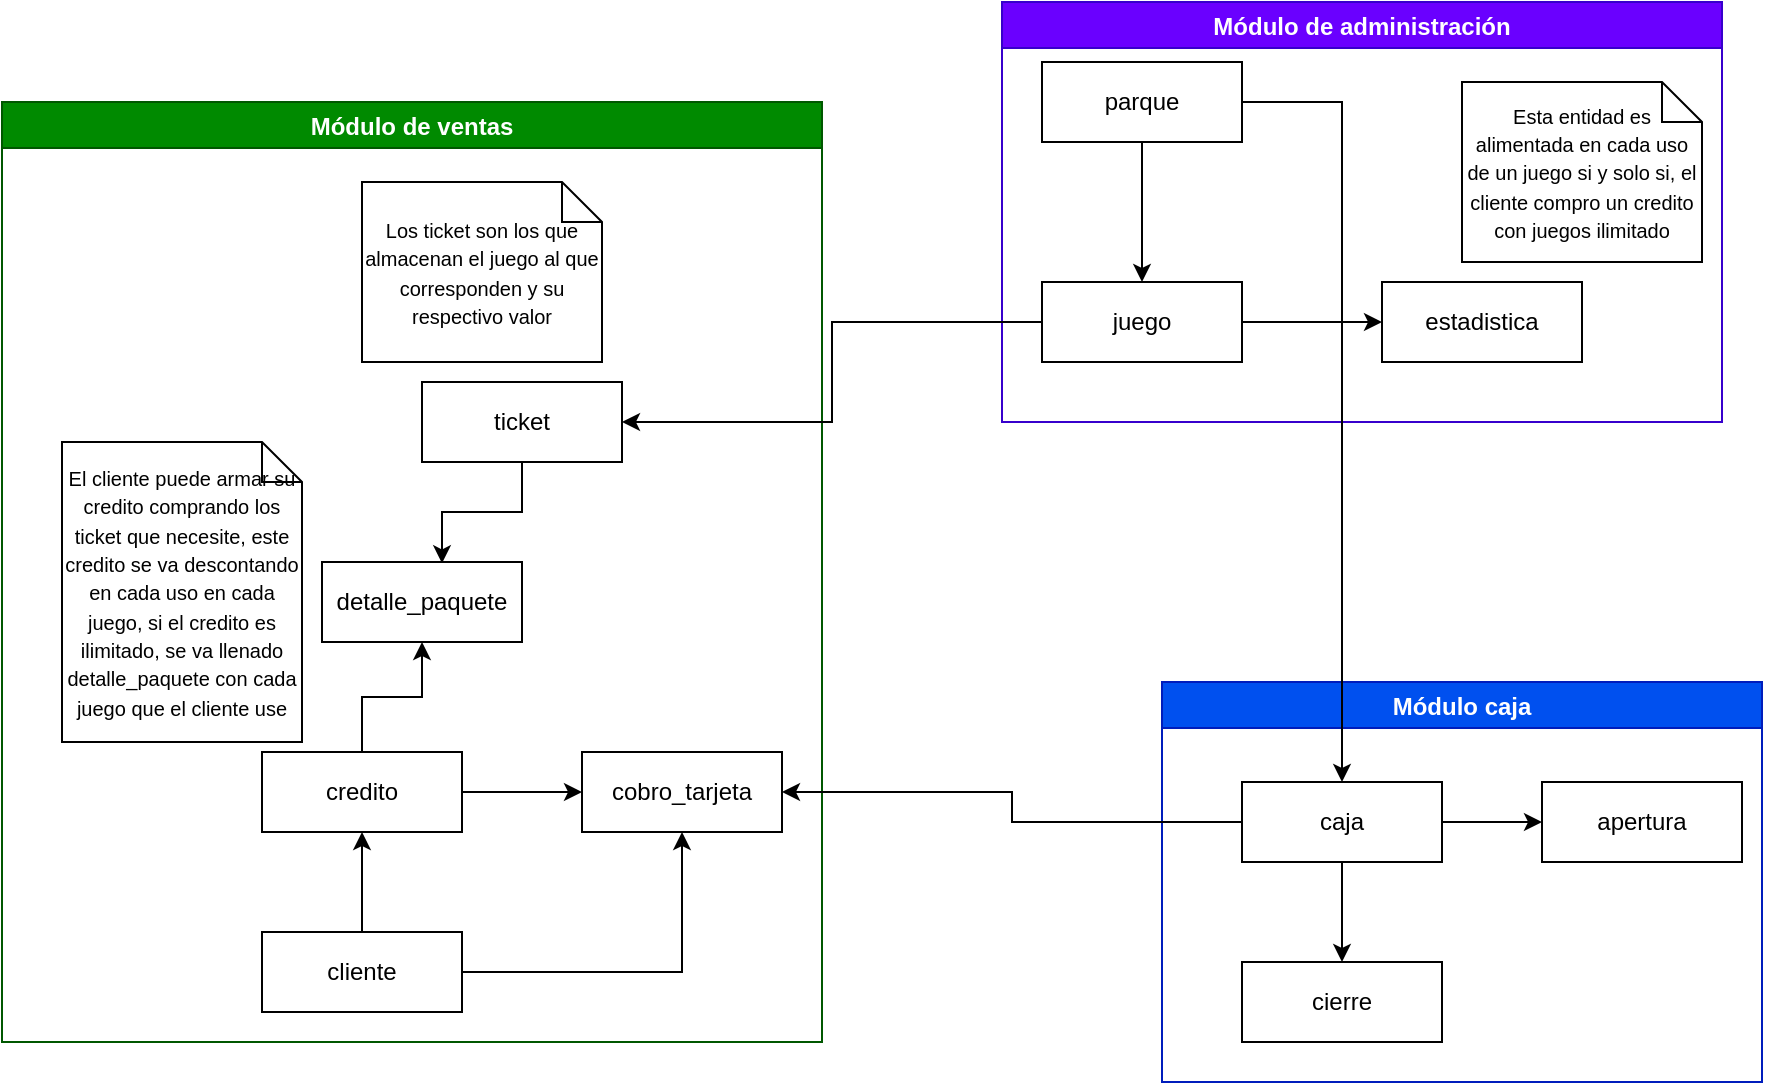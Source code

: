 <mxfile version="14.6.13" type="device"><diagram id="hDM5s5VB6b4KZ9M9UwqM" name="Página-1"><mxGraphModel dx="981" dy="538" grid="1" gridSize="10" guides="1" tooltips="1" connect="1" arrows="1" fold="1" page="1" pageScale="1" pageWidth="1100" pageHeight="850" math="0" shadow="0"><root><mxCell id="0"/><mxCell id="1" parent="0"/><mxCell id="n8Sd1J-hEDb_v5RWxnbS-32" value="Módulo de ventas" style="swimlane;fillColor=#008a00;strokeColor=#005700;fontColor=#ffffff;swimlaneFillColor=#ffffff;" parent="1" vertex="1"><mxGeometry x="100" y="220" width="410" height="470" as="geometry"><mxRectangle x="50" y="220" width="130" height="23" as="alternateBounds"/></mxGeometry></mxCell><mxCell id="n8Sd1J-hEDb_v5RWxnbS-33" value="Módulo de administración" style="swimlane;fillColor=#6a00ff;strokeColor=#3700CC;fontColor=#ffffff;swimlaneFillColor=#ffffff;" parent="1" vertex="1"><mxGeometry x="600" y="170" width="360" height="210" as="geometry"><mxRectangle x="50" y="220" width="130" height="23" as="alternateBounds"/></mxGeometry></mxCell><mxCell id="n8Sd1J-hEDb_v5RWxnbS-34" value="Módulo caja" style="swimlane;fillColor=#0050ef;strokeColor=#001DBC;fontColor=#ffffff;swimlaneFillColor=#ffffff;" parent="1" vertex="1"><mxGeometry x="680" y="510" width="300" height="200" as="geometry"><mxRectangle x="50" y="220" width="130" height="23" as="alternateBounds"/></mxGeometry></mxCell><mxCell id="n8Sd1J-hEDb_v5RWxnbS-35" style="edgeStyle=orthogonalEdgeStyle;rounded=0;orthogonalLoop=1;jettySize=auto;html=1;entryX=0.6;entryY=0.016;entryDx=0;entryDy=0;entryPerimeter=0;" parent="1" source="n8Sd1J-hEDb_v5RWxnbS-36" target="n8Sd1J-hEDb_v5RWxnbS-59" edge="1"><mxGeometry relative="1" as="geometry"/></mxCell><mxCell id="n8Sd1J-hEDb_v5RWxnbS-36" value="ticket" style="whiteSpace=wrap;html=1;align=center;" parent="1" vertex="1"><mxGeometry x="310" y="360" width="100" height="40" as="geometry"/></mxCell><mxCell id="n8Sd1J-hEDb_v5RWxnbS-37" style="edgeStyle=orthogonalEdgeStyle;rounded=0;orthogonalLoop=1;jettySize=auto;html=1;entryX=1;entryY=0.5;entryDx=0;entryDy=0;" parent="1" source="n8Sd1J-hEDb_v5RWxnbS-39" target="n8Sd1J-hEDb_v5RWxnbS-36" edge="1"><mxGeometry relative="1" as="geometry"/></mxCell><mxCell id="n8Sd1J-hEDb_v5RWxnbS-38" style="edgeStyle=orthogonalEdgeStyle;rounded=0;orthogonalLoop=1;jettySize=auto;html=1;" parent="1" source="n8Sd1J-hEDb_v5RWxnbS-39" target="n8Sd1J-hEDb_v5RWxnbS-57" edge="1"><mxGeometry relative="1" as="geometry"/></mxCell><mxCell id="n8Sd1J-hEDb_v5RWxnbS-39" value="juego" style="whiteSpace=wrap;html=1;align=center;" parent="1" vertex="1"><mxGeometry x="620" y="310" width="100" height="40" as="geometry"/></mxCell><mxCell id="n8Sd1J-hEDb_v5RWxnbS-40" style="edgeStyle=orthogonalEdgeStyle;rounded=0;orthogonalLoop=1;jettySize=auto;html=1;" parent="1" source="n8Sd1J-hEDb_v5RWxnbS-41" target="n8Sd1J-hEDb_v5RWxnbS-39" edge="1"><mxGeometry relative="1" as="geometry"/></mxCell><mxCell id="EcR4cLImBqM3L_Rt-txe-1" style="edgeStyle=orthogonalEdgeStyle;rounded=0;orthogonalLoop=1;jettySize=auto;html=1;endArrow=classic;endFill=1;" edge="1" parent="1" source="n8Sd1J-hEDb_v5RWxnbS-41" target="n8Sd1J-hEDb_v5RWxnbS-54"><mxGeometry relative="1" as="geometry"><Array as="points"><mxPoint x="770" y="220"/></Array></mxGeometry></mxCell><mxCell id="n8Sd1J-hEDb_v5RWxnbS-41" value="parque" style="whiteSpace=wrap;html=1;align=center;" parent="1" vertex="1"><mxGeometry x="620" y="200" width="100" height="40" as="geometry"/></mxCell><mxCell id="n8Sd1J-hEDb_v5RWxnbS-42" style="edgeStyle=orthogonalEdgeStyle;rounded=0;orthogonalLoop=1;jettySize=auto;html=1;" parent="1" source="n8Sd1J-hEDb_v5RWxnbS-44" target="n8Sd1J-hEDb_v5RWxnbS-47" edge="1"><mxGeometry relative="1" as="geometry"/></mxCell><mxCell id="n8Sd1J-hEDb_v5RWxnbS-43" style="edgeStyle=orthogonalEdgeStyle;rounded=0;orthogonalLoop=1;jettySize=auto;html=1;" parent="1" source="n8Sd1J-hEDb_v5RWxnbS-44" target="n8Sd1J-hEDb_v5RWxnbS-50" edge="1"><mxGeometry relative="1" as="geometry"/></mxCell><mxCell id="n8Sd1J-hEDb_v5RWxnbS-44" value="cliente" style="whiteSpace=wrap;html=1;align=center;" parent="1" vertex="1"><mxGeometry x="230" y="635" width="100" height="40" as="geometry"/></mxCell><mxCell id="n8Sd1J-hEDb_v5RWxnbS-45" style="edgeStyle=orthogonalEdgeStyle;rounded=0;orthogonalLoop=1;jettySize=auto;html=1;" parent="1" source="n8Sd1J-hEDb_v5RWxnbS-47" target="n8Sd1J-hEDb_v5RWxnbS-50" edge="1"><mxGeometry relative="1" as="geometry"/></mxCell><mxCell id="n8Sd1J-hEDb_v5RWxnbS-46" style="edgeStyle=orthogonalEdgeStyle;rounded=0;orthogonalLoop=1;jettySize=auto;html=1;entryX=0.5;entryY=1;entryDx=0;entryDy=0;" parent="1" source="n8Sd1J-hEDb_v5RWxnbS-47" target="n8Sd1J-hEDb_v5RWxnbS-59" edge="1"><mxGeometry relative="1" as="geometry"/></mxCell><mxCell id="n8Sd1J-hEDb_v5RWxnbS-47" value="credito" style="whiteSpace=wrap;html=1;align=center;" parent="1" vertex="1"><mxGeometry x="230" y="545" width="100" height="40" as="geometry"/></mxCell><mxCell id="n8Sd1J-hEDb_v5RWxnbS-48" value="&lt;font style=&quot;font-size: 10px&quot;&gt;Los ticket son los que almacenan el juego al que corresponden y su respectivo valor&lt;/font&gt;" style="shape=note;size=20;whiteSpace=wrap;html=1;" parent="1" vertex="1"><mxGeometry x="280" y="260" width="120" height="90" as="geometry"/></mxCell><mxCell id="n8Sd1J-hEDb_v5RWxnbS-49" value="&lt;font style=&quot;font-size: 10px&quot;&gt;El cliente puede armar su credito comprando los ticket que necesite, este credito se va descontando en cada uso en cada juego, si el credito es ilimitado, se va llenado detalle_paquete con cada juego que el cliente use&lt;/font&gt;" style="shape=note;size=20;whiteSpace=wrap;html=1;" parent="1" vertex="1"><mxGeometry x="130" y="390" width="120" height="150" as="geometry"/></mxCell><mxCell id="n8Sd1J-hEDb_v5RWxnbS-50" value="cobro_tarjeta" style="whiteSpace=wrap;html=1;align=center;" parent="1" vertex="1"><mxGeometry x="390" y="545" width="100" height="40" as="geometry"/></mxCell><mxCell id="n8Sd1J-hEDb_v5RWxnbS-51" style="edgeStyle=orthogonalEdgeStyle;rounded=0;orthogonalLoop=1;jettySize=auto;html=1;" parent="1" source="n8Sd1J-hEDb_v5RWxnbS-54" target="n8Sd1J-hEDb_v5RWxnbS-55" edge="1"><mxGeometry relative="1" as="geometry"/></mxCell><mxCell id="n8Sd1J-hEDb_v5RWxnbS-52" style="edgeStyle=orthogonalEdgeStyle;rounded=0;orthogonalLoop=1;jettySize=auto;html=1;" parent="1" source="n8Sd1J-hEDb_v5RWxnbS-54" target="n8Sd1J-hEDb_v5RWxnbS-56" edge="1"><mxGeometry relative="1" as="geometry"/></mxCell><mxCell id="n8Sd1J-hEDb_v5RWxnbS-53" style="edgeStyle=orthogonalEdgeStyle;rounded=0;orthogonalLoop=1;jettySize=auto;html=1;" parent="1" source="n8Sd1J-hEDb_v5RWxnbS-54" target="n8Sd1J-hEDb_v5RWxnbS-50" edge="1"><mxGeometry relative="1" as="geometry"/></mxCell><mxCell id="n8Sd1J-hEDb_v5RWxnbS-54" value="caja" style="whiteSpace=wrap;html=1;align=center;" parent="1" vertex="1"><mxGeometry x="720" y="560" width="100" height="40" as="geometry"/></mxCell><mxCell id="n8Sd1J-hEDb_v5RWxnbS-55" value="cierre" style="whiteSpace=wrap;html=1;align=center;" parent="1" vertex="1"><mxGeometry x="720" y="650" width="100" height="40" as="geometry"/></mxCell><mxCell id="n8Sd1J-hEDb_v5RWxnbS-56" value="apertura" style="whiteSpace=wrap;html=1;align=center;" parent="1" vertex="1"><mxGeometry x="870" y="560" width="100" height="40" as="geometry"/></mxCell><mxCell id="n8Sd1J-hEDb_v5RWxnbS-57" value="estadistica" style="whiteSpace=wrap;html=1;align=center;" parent="1" vertex="1"><mxGeometry x="790" y="310" width="100" height="40" as="geometry"/></mxCell><mxCell id="n8Sd1J-hEDb_v5RWxnbS-58" value="&lt;font style=&quot;font-size: 10px&quot;&gt;Esta entidad es alimentada en cada uso de un juego si y solo si, el cliente compro un credito con juegos ilimitado&lt;/font&gt;" style="shape=note;size=20;whiteSpace=wrap;html=1;" parent="1" vertex="1"><mxGeometry x="830" y="210" width="120" height="90" as="geometry"/></mxCell><mxCell id="n8Sd1J-hEDb_v5RWxnbS-59" value="detalle_paquete" style="whiteSpace=wrap;html=1;align=center;" parent="1" vertex="1"><mxGeometry x="260" y="450" width="100" height="40" as="geometry"/></mxCell></root></mxGraphModel></diagram></mxfile>